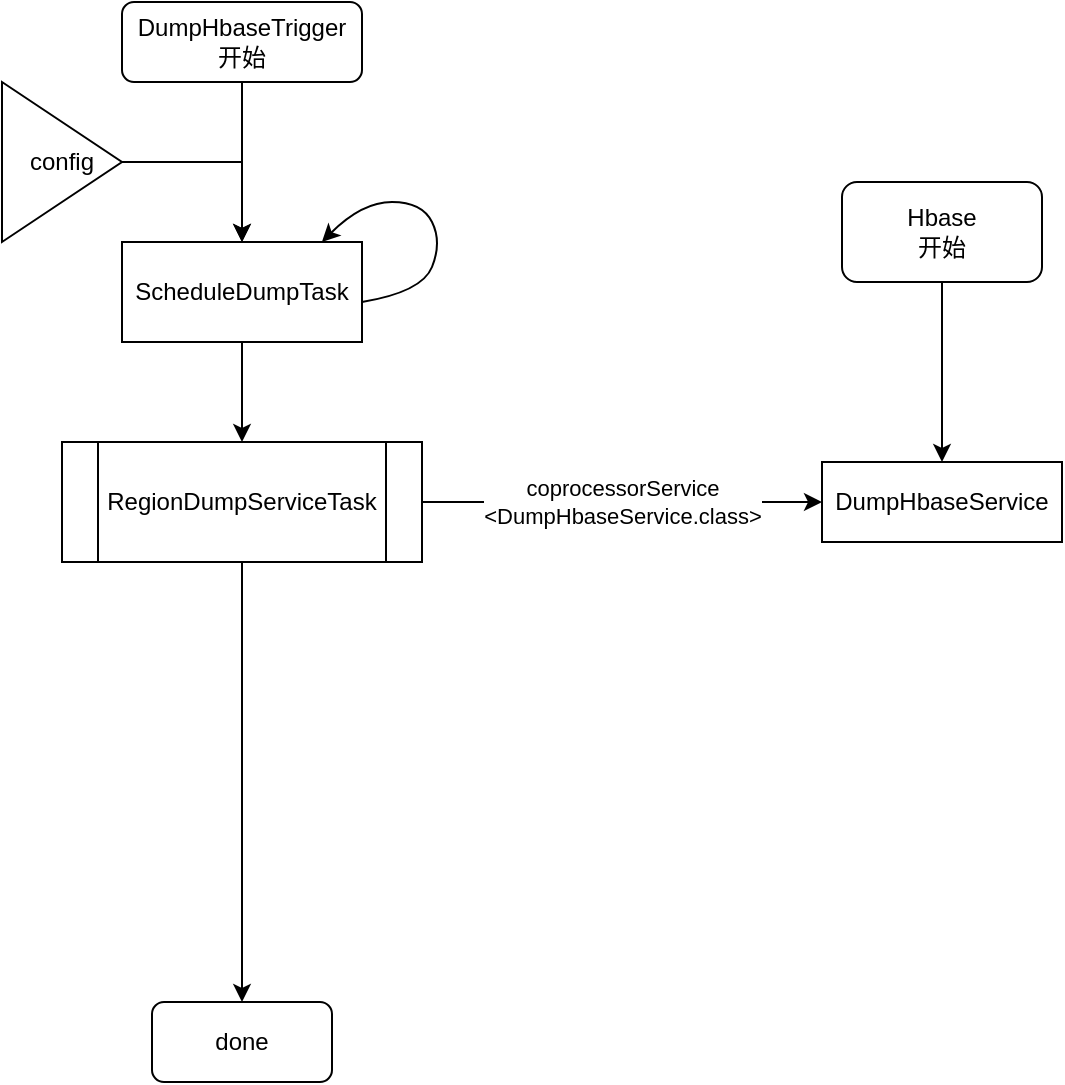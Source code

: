 <mxfile version="21.5.0" type="github">
  <diagram id="C5RBs43oDa-KdzZeNtuy" name="Page-1">
    <mxGraphModel dx="1251" dy="811" grid="1" gridSize="10" guides="1" tooltips="1" connect="1" arrows="1" fold="1" page="1" pageScale="1" pageWidth="827" pageHeight="1169" math="0" shadow="0">
      <root>
        <mxCell id="WIyWlLk6GJQsqaUBKTNV-0" />
        <mxCell id="WIyWlLk6GJQsqaUBKTNV-1" parent="WIyWlLk6GJQsqaUBKTNV-0" />
        <mxCell id="DjTxpWOGwAWJWIYAV4uO-6" style="edgeStyle=orthogonalEdgeStyle;rounded=0;orthogonalLoop=1;jettySize=auto;html=1;entryX=0.5;entryY=0;entryDx=0;entryDy=0;" edge="1" parent="WIyWlLk6GJQsqaUBKTNV-1" source="DjTxpWOGwAWJWIYAV4uO-0" target="DjTxpWOGwAWJWIYAV4uO-5">
          <mxGeometry relative="1" as="geometry" />
        </mxCell>
        <mxCell id="DjTxpWOGwAWJWIYAV4uO-0" value="DumpHbaseTrigger&lt;br&gt;开始" style="rounded=1;whiteSpace=wrap;html=1;" vertex="1" parent="WIyWlLk6GJQsqaUBKTNV-1">
          <mxGeometry x="210" y="130" width="120" height="40" as="geometry" />
        </mxCell>
        <mxCell id="DjTxpWOGwAWJWIYAV4uO-11" value="" style="edgeStyle=orthogonalEdgeStyle;rounded=0;orthogonalLoop=1;jettySize=auto;html=1;" edge="1" parent="WIyWlLk6GJQsqaUBKTNV-1" source="DjTxpWOGwAWJWIYAV4uO-5" target="DjTxpWOGwAWJWIYAV4uO-10">
          <mxGeometry relative="1" as="geometry" />
        </mxCell>
        <mxCell id="DjTxpWOGwAWJWIYAV4uO-5" value="ScheduleDumpTask" style="rounded=0;whiteSpace=wrap;html=1;" vertex="1" parent="WIyWlLk6GJQsqaUBKTNV-1">
          <mxGeometry x="210" y="250" width="120" height="50" as="geometry" />
        </mxCell>
        <mxCell id="DjTxpWOGwAWJWIYAV4uO-8" style="edgeStyle=orthogonalEdgeStyle;rounded=0;orthogonalLoop=1;jettySize=auto;html=1;exitX=1;exitY=0.5;exitDx=0;exitDy=0;entryX=0.5;entryY=0;entryDx=0;entryDy=0;" edge="1" parent="WIyWlLk6GJQsqaUBKTNV-1" source="DjTxpWOGwAWJWIYAV4uO-7" target="DjTxpWOGwAWJWIYAV4uO-5">
          <mxGeometry relative="1" as="geometry" />
        </mxCell>
        <mxCell id="DjTxpWOGwAWJWIYAV4uO-7" value="config" style="triangle;whiteSpace=wrap;html=1;" vertex="1" parent="WIyWlLk6GJQsqaUBKTNV-1">
          <mxGeometry x="150" y="170" width="60" height="80" as="geometry" />
        </mxCell>
        <mxCell id="DjTxpWOGwAWJWIYAV4uO-15" style="edgeStyle=orthogonalEdgeStyle;rounded=0;orthogonalLoop=1;jettySize=auto;html=1;" edge="1" parent="WIyWlLk6GJQsqaUBKTNV-1" source="DjTxpWOGwAWJWIYAV4uO-10" target="DjTxpWOGwAWJWIYAV4uO-14">
          <mxGeometry relative="1" as="geometry" />
        </mxCell>
        <mxCell id="DjTxpWOGwAWJWIYAV4uO-10" value="RegionDumpServiceTask" style="shape=process;whiteSpace=wrap;html=1;backgroundOutline=1;rounded=0;" vertex="1" parent="WIyWlLk6GJQsqaUBKTNV-1">
          <mxGeometry x="180" y="350" width="180" height="60" as="geometry" />
        </mxCell>
        <mxCell id="DjTxpWOGwAWJWIYAV4uO-13" value="" style="curved=1;endArrow=classic;html=1;rounded=0;entryX=0.833;entryY=0;entryDx=0;entryDy=0;entryPerimeter=0;" edge="1" parent="WIyWlLk6GJQsqaUBKTNV-1" target="DjTxpWOGwAWJWIYAV4uO-5">
          <mxGeometry width="50" height="50" relative="1" as="geometry">
            <mxPoint x="330" y="280" as="sourcePoint" />
            <mxPoint x="380" y="230" as="targetPoint" />
            <Array as="points">
              <mxPoint x="360" y="275" />
              <mxPoint x="370" y="250" />
              <mxPoint x="360" y="230" />
              <mxPoint x="330" y="230" />
            </Array>
          </mxGeometry>
        </mxCell>
        <mxCell id="DjTxpWOGwAWJWIYAV4uO-14" value="done" style="rounded=1;whiteSpace=wrap;html=1;" vertex="1" parent="WIyWlLk6GJQsqaUBKTNV-1">
          <mxGeometry x="225" y="630" width="90" height="40" as="geometry" />
        </mxCell>
        <mxCell id="DjTxpWOGwAWJWIYAV4uO-25" style="edgeStyle=orthogonalEdgeStyle;rounded=0;orthogonalLoop=1;jettySize=auto;html=1;entryX=0.5;entryY=0;entryDx=0;entryDy=0;" edge="1" parent="WIyWlLk6GJQsqaUBKTNV-1" source="DjTxpWOGwAWJWIYAV4uO-16" target="DjTxpWOGwAWJWIYAV4uO-18">
          <mxGeometry relative="1" as="geometry" />
        </mxCell>
        <mxCell id="DjTxpWOGwAWJWIYAV4uO-16" value="Hbase&lt;br&gt;开始" style="rounded=1;whiteSpace=wrap;html=1;" vertex="1" parent="WIyWlLk6GJQsqaUBKTNV-1">
          <mxGeometry x="570" y="220" width="100" height="50" as="geometry" />
        </mxCell>
        <mxCell id="DjTxpWOGwAWJWIYAV4uO-18" value="DumpHbaseService" style="rounded=0;whiteSpace=wrap;html=1;" vertex="1" parent="WIyWlLk6GJQsqaUBKTNV-1">
          <mxGeometry x="560" y="360" width="120" height="40" as="geometry" />
        </mxCell>
        <mxCell id="DjTxpWOGwAWJWIYAV4uO-21" value="" style="endArrow=classic;html=1;rounded=0;exitX=1;exitY=0.5;exitDx=0;exitDy=0;entryX=0;entryY=0.5;entryDx=0;entryDy=0;" edge="1" parent="WIyWlLk6GJQsqaUBKTNV-1" source="DjTxpWOGwAWJWIYAV4uO-10" target="DjTxpWOGwAWJWIYAV4uO-18">
          <mxGeometry relative="1" as="geometry">
            <mxPoint x="380" y="440" as="sourcePoint" />
            <mxPoint x="480" y="440" as="targetPoint" />
          </mxGeometry>
        </mxCell>
        <mxCell id="DjTxpWOGwAWJWIYAV4uO-22" value="coprocessorService&lt;br&gt;&amp;lt;DumpHbaseService.class&amp;gt;" style="edgeLabel;resizable=0;html=1;align=center;verticalAlign=middle;" connectable="0" vertex="1" parent="DjTxpWOGwAWJWIYAV4uO-21">
          <mxGeometry relative="1" as="geometry" />
        </mxCell>
      </root>
    </mxGraphModel>
  </diagram>
</mxfile>
